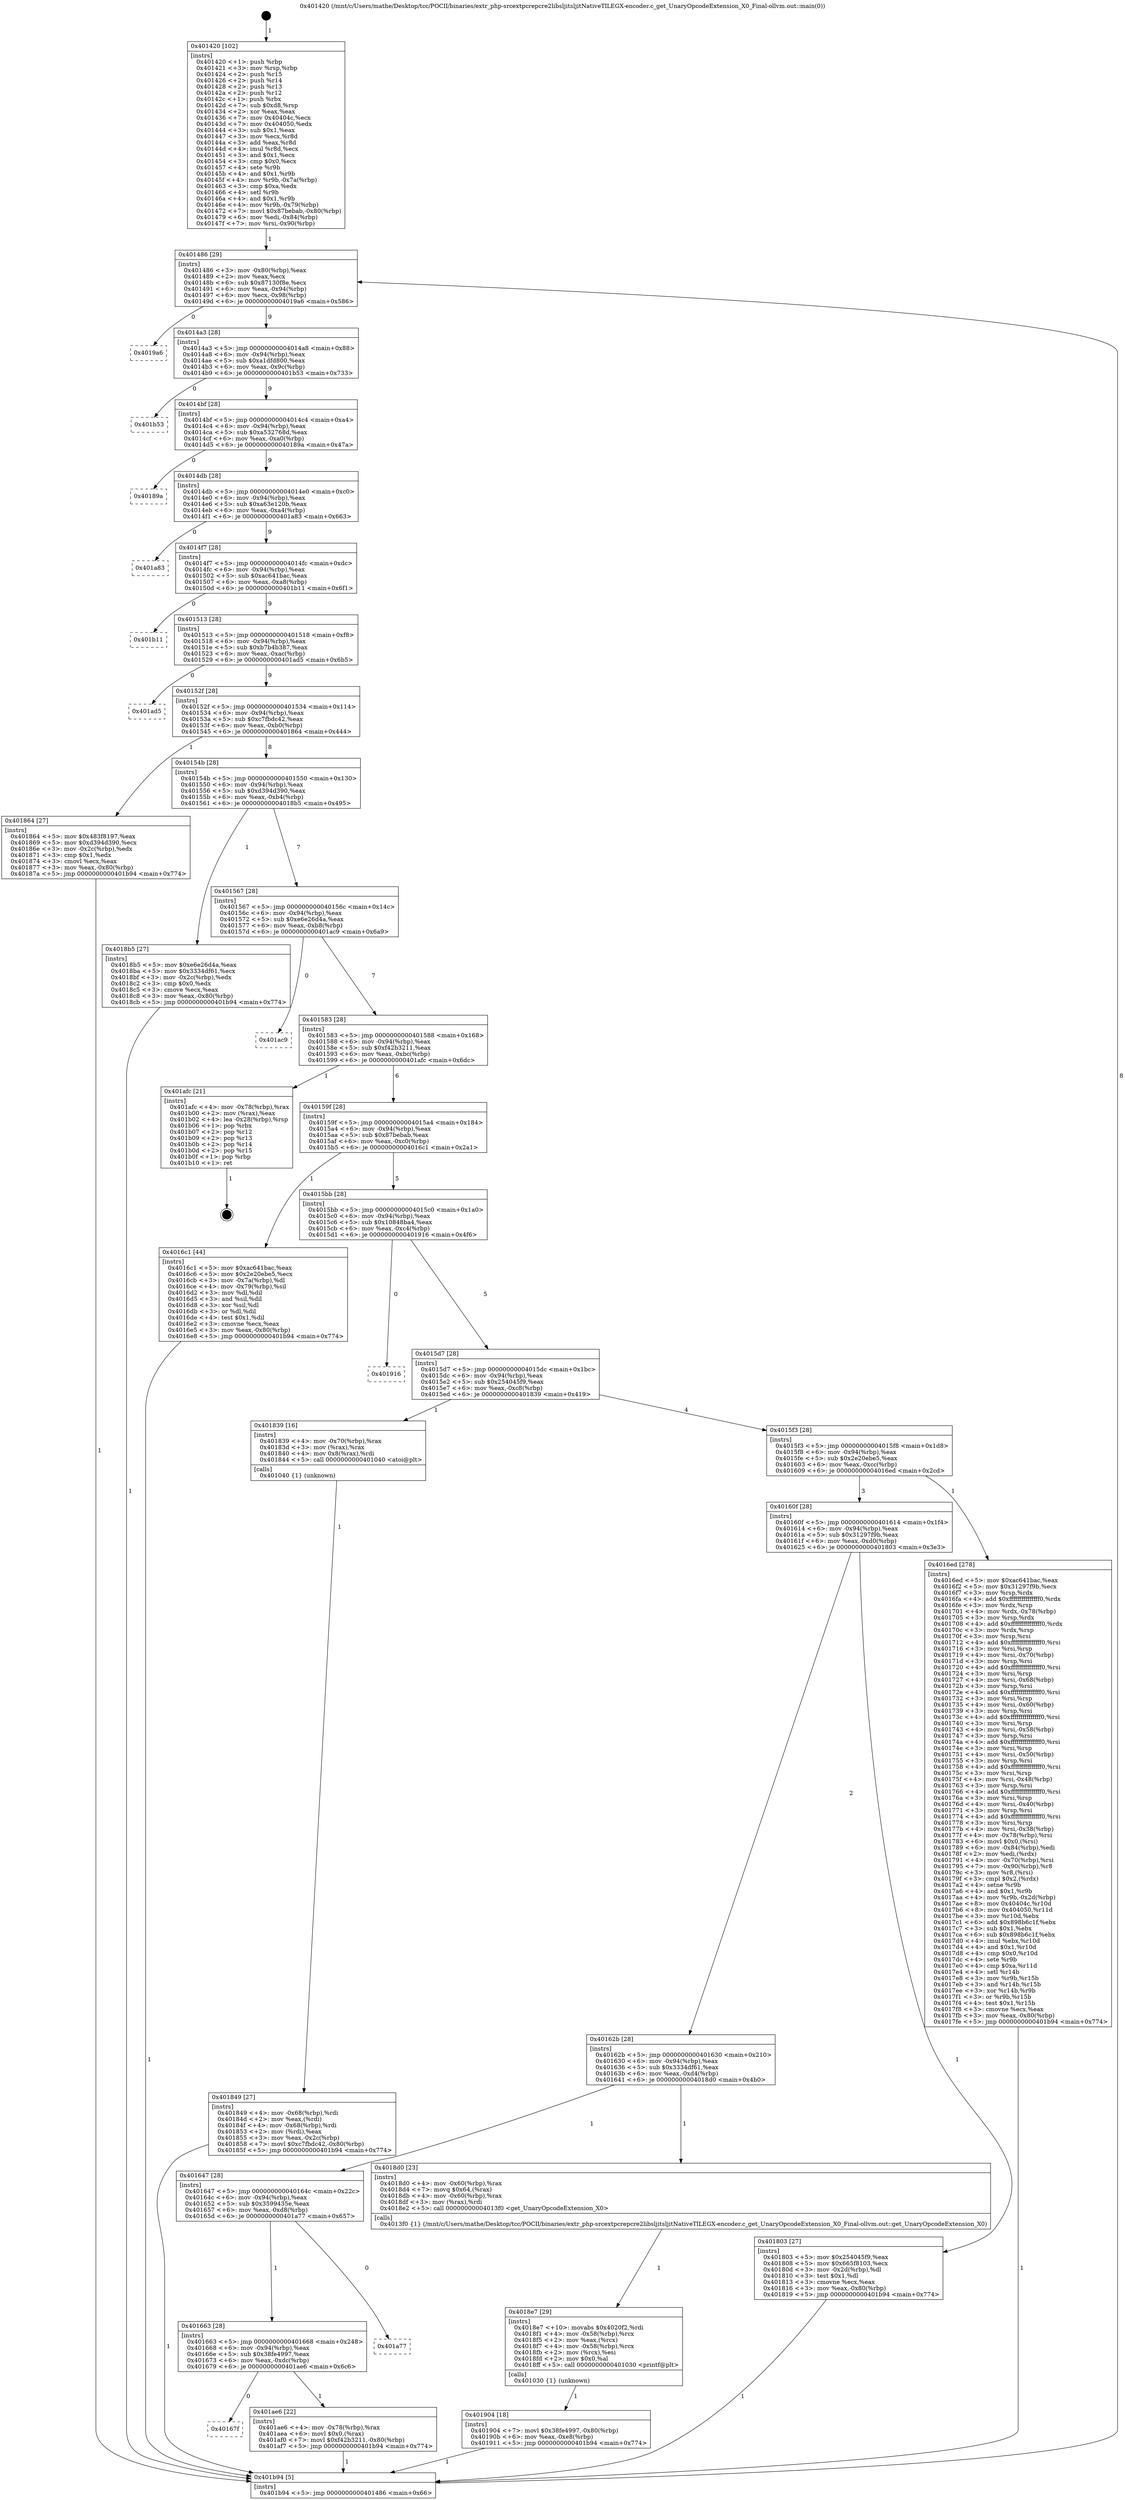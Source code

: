 digraph "0x401420" {
  label = "0x401420 (/mnt/c/Users/mathe/Desktop/tcc/POCII/binaries/extr_php-srcextpcrepcre2libsljitsljitNativeTILEGX-encoder.c_get_UnaryOpcodeExtension_X0_Final-ollvm.out::main(0))"
  labelloc = "t"
  node[shape=record]

  Entry [label="",width=0.3,height=0.3,shape=circle,fillcolor=black,style=filled]
  "0x401486" [label="{
     0x401486 [29]\l
     | [instrs]\l
     &nbsp;&nbsp;0x401486 \<+3\>: mov -0x80(%rbp),%eax\l
     &nbsp;&nbsp;0x401489 \<+2\>: mov %eax,%ecx\l
     &nbsp;&nbsp;0x40148b \<+6\>: sub $0x87130f8e,%ecx\l
     &nbsp;&nbsp;0x401491 \<+6\>: mov %eax,-0x94(%rbp)\l
     &nbsp;&nbsp;0x401497 \<+6\>: mov %ecx,-0x98(%rbp)\l
     &nbsp;&nbsp;0x40149d \<+6\>: je 00000000004019a6 \<main+0x586\>\l
  }"]
  "0x4019a6" [label="{
     0x4019a6\l
  }", style=dashed]
  "0x4014a3" [label="{
     0x4014a3 [28]\l
     | [instrs]\l
     &nbsp;&nbsp;0x4014a3 \<+5\>: jmp 00000000004014a8 \<main+0x88\>\l
     &nbsp;&nbsp;0x4014a8 \<+6\>: mov -0x94(%rbp),%eax\l
     &nbsp;&nbsp;0x4014ae \<+5\>: sub $0xa1dfd800,%eax\l
     &nbsp;&nbsp;0x4014b3 \<+6\>: mov %eax,-0x9c(%rbp)\l
     &nbsp;&nbsp;0x4014b9 \<+6\>: je 0000000000401b53 \<main+0x733\>\l
  }"]
  Exit [label="",width=0.3,height=0.3,shape=circle,fillcolor=black,style=filled,peripheries=2]
  "0x401b53" [label="{
     0x401b53\l
  }", style=dashed]
  "0x4014bf" [label="{
     0x4014bf [28]\l
     | [instrs]\l
     &nbsp;&nbsp;0x4014bf \<+5\>: jmp 00000000004014c4 \<main+0xa4\>\l
     &nbsp;&nbsp;0x4014c4 \<+6\>: mov -0x94(%rbp),%eax\l
     &nbsp;&nbsp;0x4014ca \<+5\>: sub $0xa532768d,%eax\l
     &nbsp;&nbsp;0x4014cf \<+6\>: mov %eax,-0xa0(%rbp)\l
     &nbsp;&nbsp;0x4014d5 \<+6\>: je 000000000040189a \<main+0x47a\>\l
  }"]
  "0x40167f" [label="{
     0x40167f\l
  }", style=dashed]
  "0x40189a" [label="{
     0x40189a\l
  }", style=dashed]
  "0x4014db" [label="{
     0x4014db [28]\l
     | [instrs]\l
     &nbsp;&nbsp;0x4014db \<+5\>: jmp 00000000004014e0 \<main+0xc0\>\l
     &nbsp;&nbsp;0x4014e0 \<+6\>: mov -0x94(%rbp),%eax\l
     &nbsp;&nbsp;0x4014e6 \<+5\>: sub $0xa63e120b,%eax\l
     &nbsp;&nbsp;0x4014eb \<+6\>: mov %eax,-0xa4(%rbp)\l
     &nbsp;&nbsp;0x4014f1 \<+6\>: je 0000000000401a83 \<main+0x663\>\l
  }"]
  "0x401ae6" [label="{
     0x401ae6 [22]\l
     | [instrs]\l
     &nbsp;&nbsp;0x401ae6 \<+4\>: mov -0x78(%rbp),%rax\l
     &nbsp;&nbsp;0x401aea \<+6\>: movl $0x0,(%rax)\l
     &nbsp;&nbsp;0x401af0 \<+7\>: movl $0xf42b3211,-0x80(%rbp)\l
     &nbsp;&nbsp;0x401af7 \<+5\>: jmp 0000000000401b94 \<main+0x774\>\l
  }"]
  "0x401a83" [label="{
     0x401a83\l
  }", style=dashed]
  "0x4014f7" [label="{
     0x4014f7 [28]\l
     | [instrs]\l
     &nbsp;&nbsp;0x4014f7 \<+5\>: jmp 00000000004014fc \<main+0xdc\>\l
     &nbsp;&nbsp;0x4014fc \<+6\>: mov -0x94(%rbp),%eax\l
     &nbsp;&nbsp;0x401502 \<+5\>: sub $0xac641bac,%eax\l
     &nbsp;&nbsp;0x401507 \<+6\>: mov %eax,-0xa8(%rbp)\l
     &nbsp;&nbsp;0x40150d \<+6\>: je 0000000000401b11 \<main+0x6f1\>\l
  }"]
  "0x401663" [label="{
     0x401663 [28]\l
     | [instrs]\l
     &nbsp;&nbsp;0x401663 \<+5\>: jmp 0000000000401668 \<main+0x248\>\l
     &nbsp;&nbsp;0x401668 \<+6\>: mov -0x94(%rbp),%eax\l
     &nbsp;&nbsp;0x40166e \<+5\>: sub $0x38fe4997,%eax\l
     &nbsp;&nbsp;0x401673 \<+6\>: mov %eax,-0xdc(%rbp)\l
     &nbsp;&nbsp;0x401679 \<+6\>: je 0000000000401ae6 \<main+0x6c6\>\l
  }"]
  "0x401b11" [label="{
     0x401b11\l
  }", style=dashed]
  "0x401513" [label="{
     0x401513 [28]\l
     | [instrs]\l
     &nbsp;&nbsp;0x401513 \<+5\>: jmp 0000000000401518 \<main+0xf8\>\l
     &nbsp;&nbsp;0x401518 \<+6\>: mov -0x94(%rbp),%eax\l
     &nbsp;&nbsp;0x40151e \<+5\>: sub $0xb7b4b387,%eax\l
     &nbsp;&nbsp;0x401523 \<+6\>: mov %eax,-0xac(%rbp)\l
     &nbsp;&nbsp;0x401529 \<+6\>: je 0000000000401ad5 \<main+0x6b5\>\l
  }"]
  "0x401a77" [label="{
     0x401a77\l
  }", style=dashed]
  "0x401ad5" [label="{
     0x401ad5\l
  }", style=dashed]
  "0x40152f" [label="{
     0x40152f [28]\l
     | [instrs]\l
     &nbsp;&nbsp;0x40152f \<+5\>: jmp 0000000000401534 \<main+0x114\>\l
     &nbsp;&nbsp;0x401534 \<+6\>: mov -0x94(%rbp),%eax\l
     &nbsp;&nbsp;0x40153a \<+5\>: sub $0xc7fbdc42,%eax\l
     &nbsp;&nbsp;0x40153f \<+6\>: mov %eax,-0xb0(%rbp)\l
     &nbsp;&nbsp;0x401545 \<+6\>: je 0000000000401864 \<main+0x444\>\l
  }"]
  "0x401904" [label="{
     0x401904 [18]\l
     | [instrs]\l
     &nbsp;&nbsp;0x401904 \<+7\>: movl $0x38fe4997,-0x80(%rbp)\l
     &nbsp;&nbsp;0x40190b \<+6\>: mov %eax,-0xe8(%rbp)\l
     &nbsp;&nbsp;0x401911 \<+5\>: jmp 0000000000401b94 \<main+0x774\>\l
  }"]
  "0x401864" [label="{
     0x401864 [27]\l
     | [instrs]\l
     &nbsp;&nbsp;0x401864 \<+5\>: mov $0x483f8197,%eax\l
     &nbsp;&nbsp;0x401869 \<+5\>: mov $0xd394d390,%ecx\l
     &nbsp;&nbsp;0x40186e \<+3\>: mov -0x2c(%rbp),%edx\l
     &nbsp;&nbsp;0x401871 \<+3\>: cmp $0x1,%edx\l
     &nbsp;&nbsp;0x401874 \<+3\>: cmovl %ecx,%eax\l
     &nbsp;&nbsp;0x401877 \<+3\>: mov %eax,-0x80(%rbp)\l
     &nbsp;&nbsp;0x40187a \<+5\>: jmp 0000000000401b94 \<main+0x774\>\l
  }"]
  "0x40154b" [label="{
     0x40154b [28]\l
     | [instrs]\l
     &nbsp;&nbsp;0x40154b \<+5\>: jmp 0000000000401550 \<main+0x130\>\l
     &nbsp;&nbsp;0x401550 \<+6\>: mov -0x94(%rbp),%eax\l
     &nbsp;&nbsp;0x401556 \<+5\>: sub $0xd394d390,%eax\l
     &nbsp;&nbsp;0x40155b \<+6\>: mov %eax,-0xb4(%rbp)\l
     &nbsp;&nbsp;0x401561 \<+6\>: je 00000000004018b5 \<main+0x495\>\l
  }"]
  "0x4018e7" [label="{
     0x4018e7 [29]\l
     | [instrs]\l
     &nbsp;&nbsp;0x4018e7 \<+10\>: movabs $0x4020f2,%rdi\l
     &nbsp;&nbsp;0x4018f1 \<+4\>: mov -0x58(%rbp),%rcx\l
     &nbsp;&nbsp;0x4018f5 \<+2\>: mov %eax,(%rcx)\l
     &nbsp;&nbsp;0x4018f7 \<+4\>: mov -0x58(%rbp),%rcx\l
     &nbsp;&nbsp;0x4018fb \<+2\>: mov (%rcx),%esi\l
     &nbsp;&nbsp;0x4018fd \<+2\>: mov $0x0,%al\l
     &nbsp;&nbsp;0x4018ff \<+5\>: call 0000000000401030 \<printf@plt\>\l
     | [calls]\l
     &nbsp;&nbsp;0x401030 \{1\} (unknown)\l
  }"]
  "0x4018b5" [label="{
     0x4018b5 [27]\l
     | [instrs]\l
     &nbsp;&nbsp;0x4018b5 \<+5\>: mov $0xe6e26d4a,%eax\l
     &nbsp;&nbsp;0x4018ba \<+5\>: mov $0x3334df61,%ecx\l
     &nbsp;&nbsp;0x4018bf \<+3\>: mov -0x2c(%rbp),%edx\l
     &nbsp;&nbsp;0x4018c2 \<+3\>: cmp $0x0,%edx\l
     &nbsp;&nbsp;0x4018c5 \<+3\>: cmove %ecx,%eax\l
     &nbsp;&nbsp;0x4018c8 \<+3\>: mov %eax,-0x80(%rbp)\l
     &nbsp;&nbsp;0x4018cb \<+5\>: jmp 0000000000401b94 \<main+0x774\>\l
  }"]
  "0x401567" [label="{
     0x401567 [28]\l
     | [instrs]\l
     &nbsp;&nbsp;0x401567 \<+5\>: jmp 000000000040156c \<main+0x14c\>\l
     &nbsp;&nbsp;0x40156c \<+6\>: mov -0x94(%rbp),%eax\l
     &nbsp;&nbsp;0x401572 \<+5\>: sub $0xe6e26d4a,%eax\l
     &nbsp;&nbsp;0x401577 \<+6\>: mov %eax,-0xb8(%rbp)\l
     &nbsp;&nbsp;0x40157d \<+6\>: je 0000000000401ac9 \<main+0x6a9\>\l
  }"]
  "0x401647" [label="{
     0x401647 [28]\l
     | [instrs]\l
     &nbsp;&nbsp;0x401647 \<+5\>: jmp 000000000040164c \<main+0x22c\>\l
     &nbsp;&nbsp;0x40164c \<+6\>: mov -0x94(%rbp),%eax\l
     &nbsp;&nbsp;0x401652 \<+5\>: sub $0x3599435e,%eax\l
     &nbsp;&nbsp;0x401657 \<+6\>: mov %eax,-0xd8(%rbp)\l
     &nbsp;&nbsp;0x40165d \<+6\>: je 0000000000401a77 \<main+0x657\>\l
  }"]
  "0x401ac9" [label="{
     0x401ac9\l
  }", style=dashed]
  "0x401583" [label="{
     0x401583 [28]\l
     | [instrs]\l
     &nbsp;&nbsp;0x401583 \<+5\>: jmp 0000000000401588 \<main+0x168\>\l
     &nbsp;&nbsp;0x401588 \<+6\>: mov -0x94(%rbp),%eax\l
     &nbsp;&nbsp;0x40158e \<+5\>: sub $0xf42b3211,%eax\l
     &nbsp;&nbsp;0x401593 \<+6\>: mov %eax,-0xbc(%rbp)\l
     &nbsp;&nbsp;0x401599 \<+6\>: je 0000000000401afc \<main+0x6dc\>\l
  }"]
  "0x4018d0" [label="{
     0x4018d0 [23]\l
     | [instrs]\l
     &nbsp;&nbsp;0x4018d0 \<+4\>: mov -0x60(%rbp),%rax\l
     &nbsp;&nbsp;0x4018d4 \<+7\>: movq $0x64,(%rax)\l
     &nbsp;&nbsp;0x4018db \<+4\>: mov -0x60(%rbp),%rax\l
     &nbsp;&nbsp;0x4018df \<+3\>: mov (%rax),%rdi\l
     &nbsp;&nbsp;0x4018e2 \<+5\>: call 00000000004013f0 \<get_UnaryOpcodeExtension_X0\>\l
     | [calls]\l
     &nbsp;&nbsp;0x4013f0 \{1\} (/mnt/c/Users/mathe/Desktop/tcc/POCII/binaries/extr_php-srcextpcrepcre2libsljitsljitNativeTILEGX-encoder.c_get_UnaryOpcodeExtension_X0_Final-ollvm.out::get_UnaryOpcodeExtension_X0)\l
  }"]
  "0x401afc" [label="{
     0x401afc [21]\l
     | [instrs]\l
     &nbsp;&nbsp;0x401afc \<+4\>: mov -0x78(%rbp),%rax\l
     &nbsp;&nbsp;0x401b00 \<+2\>: mov (%rax),%eax\l
     &nbsp;&nbsp;0x401b02 \<+4\>: lea -0x28(%rbp),%rsp\l
     &nbsp;&nbsp;0x401b06 \<+1\>: pop %rbx\l
     &nbsp;&nbsp;0x401b07 \<+2\>: pop %r12\l
     &nbsp;&nbsp;0x401b09 \<+2\>: pop %r13\l
     &nbsp;&nbsp;0x401b0b \<+2\>: pop %r14\l
     &nbsp;&nbsp;0x401b0d \<+2\>: pop %r15\l
     &nbsp;&nbsp;0x401b0f \<+1\>: pop %rbp\l
     &nbsp;&nbsp;0x401b10 \<+1\>: ret\l
  }"]
  "0x40159f" [label="{
     0x40159f [28]\l
     | [instrs]\l
     &nbsp;&nbsp;0x40159f \<+5\>: jmp 00000000004015a4 \<main+0x184\>\l
     &nbsp;&nbsp;0x4015a4 \<+6\>: mov -0x94(%rbp),%eax\l
     &nbsp;&nbsp;0x4015aa \<+5\>: sub $0x87bebab,%eax\l
     &nbsp;&nbsp;0x4015af \<+6\>: mov %eax,-0xc0(%rbp)\l
     &nbsp;&nbsp;0x4015b5 \<+6\>: je 00000000004016c1 \<main+0x2a1\>\l
  }"]
  "0x401849" [label="{
     0x401849 [27]\l
     | [instrs]\l
     &nbsp;&nbsp;0x401849 \<+4\>: mov -0x68(%rbp),%rdi\l
     &nbsp;&nbsp;0x40184d \<+2\>: mov %eax,(%rdi)\l
     &nbsp;&nbsp;0x40184f \<+4\>: mov -0x68(%rbp),%rdi\l
     &nbsp;&nbsp;0x401853 \<+2\>: mov (%rdi),%eax\l
     &nbsp;&nbsp;0x401855 \<+3\>: mov %eax,-0x2c(%rbp)\l
     &nbsp;&nbsp;0x401858 \<+7\>: movl $0xc7fbdc42,-0x80(%rbp)\l
     &nbsp;&nbsp;0x40185f \<+5\>: jmp 0000000000401b94 \<main+0x774\>\l
  }"]
  "0x4016c1" [label="{
     0x4016c1 [44]\l
     | [instrs]\l
     &nbsp;&nbsp;0x4016c1 \<+5\>: mov $0xac641bac,%eax\l
     &nbsp;&nbsp;0x4016c6 \<+5\>: mov $0x2e20ebe5,%ecx\l
     &nbsp;&nbsp;0x4016cb \<+3\>: mov -0x7a(%rbp),%dl\l
     &nbsp;&nbsp;0x4016ce \<+4\>: mov -0x79(%rbp),%sil\l
     &nbsp;&nbsp;0x4016d2 \<+3\>: mov %dl,%dil\l
     &nbsp;&nbsp;0x4016d5 \<+3\>: and %sil,%dil\l
     &nbsp;&nbsp;0x4016d8 \<+3\>: xor %sil,%dl\l
     &nbsp;&nbsp;0x4016db \<+3\>: or %dl,%dil\l
     &nbsp;&nbsp;0x4016de \<+4\>: test $0x1,%dil\l
     &nbsp;&nbsp;0x4016e2 \<+3\>: cmovne %ecx,%eax\l
     &nbsp;&nbsp;0x4016e5 \<+3\>: mov %eax,-0x80(%rbp)\l
     &nbsp;&nbsp;0x4016e8 \<+5\>: jmp 0000000000401b94 \<main+0x774\>\l
  }"]
  "0x4015bb" [label="{
     0x4015bb [28]\l
     | [instrs]\l
     &nbsp;&nbsp;0x4015bb \<+5\>: jmp 00000000004015c0 \<main+0x1a0\>\l
     &nbsp;&nbsp;0x4015c0 \<+6\>: mov -0x94(%rbp),%eax\l
     &nbsp;&nbsp;0x4015c6 \<+5\>: sub $0x10848ba4,%eax\l
     &nbsp;&nbsp;0x4015cb \<+6\>: mov %eax,-0xc4(%rbp)\l
     &nbsp;&nbsp;0x4015d1 \<+6\>: je 0000000000401916 \<main+0x4f6\>\l
  }"]
  "0x401b94" [label="{
     0x401b94 [5]\l
     | [instrs]\l
     &nbsp;&nbsp;0x401b94 \<+5\>: jmp 0000000000401486 \<main+0x66\>\l
  }"]
  "0x401420" [label="{
     0x401420 [102]\l
     | [instrs]\l
     &nbsp;&nbsp;0x401420 \<+1\>: push %rbp\l
     &nbsp;&nbsp;0x401421 \<+3\>: mov %rsp,%rbp\l
     &nbsp;&nbsp;0x401424 \<+2\>: push %r15\l
     &nbsp;&nbsp;0x401426 \<+2\>: push %r14\l
     &nbsp;&nbsp;0x401428 \<+2\>: push %r13\l
     &nbsp;&nbsp;0x40142a \<+2\>: push %r12\l
     &nbsp;&nbsp;0x40142c \<+1\>: push %rbx\l
     &nbsp;&nbsp;0x40142d \<+7\>: sub $0xd8,%rsp\l
     &nbsp;&nbsp;0x401434 \<+2\>: xor %eax,%eax\l
     &nbsp;&nbsp;0x401436 \<+7\>: mov 0x40404c,%ecx\l
     &nbsp;&nbsp;0x40143d \<+7\>: mov 0x404050,%edx\l
     &nbsp;&nbsp;0x401444 \<+3\>: sub $0x1,%eax\l
     &nbsp;&nbsp;0x401447 \<+3\>: mov %ecx,%r8d\l
     &nbsp;&nbsp;0x40144a \<+3\>: add %eax,%r8d\l
     &nbsp;&nbsp;0x40144d \<+4\>: imul %r8d,%ecx\l
     &nbsp;&nbsp;0x401451 \<+3\>: and $0x1,%ecx\l
     &nbsp;&nbsp;0x401454 \<+3\>: cmp $0x0,%ecx\l
     &nbsp;&nbsp;0x401457 \<+4\>: sete %r9b\l
     &nbsp;&nbsp;0x40145b \<+4\>: and $0x1,%r9b\l
     &nbsp;&nbsp;0x40145f \<+4\>: mov %r9b,-0x7a(%rbp)\l
     &nbsp;&nbsp;0x401463 \<+3\>: cmp $0xa,%edx\l
     &nbsp;&nbsp;0x401466 \<+4\>: setl %r9b\l
     &nbsp;&nbsp;0x40146a \<+4\>: and $0x1,%r9b\l
     &nbsp;&nbsp;0x40146e \<+4\>: mov %r9b,-0x79(%rbp)\l
     &nbsp;&nbsp;0x401472 \<+7\>: movl $0x87bebab,-0x80(%rbp)\l
     &nbsp;&nbsp;0x401479 \<+6\>: mov %edi,-0x84(%rbp)\l
     &nbsp;&nbsp;0x40147f \<+7\>: mov %rsi,-0x90(%rbp)\l
  }"]
  "0x40162b" [label="{
     0x40162b [28]\l
     | [instrs]\l
     &nbsp;&nbsp;0x40162b \<+5\>: jmp 0000000000401630 \<main+0x210\>\l
     &nbsp;&nbsp;0x401630 \<+6\>: mov -0x94(%rbp),%eax\l
     &nbsp;&nbsp;0x401636 \<+5\>: sub $0x3334df61,%eax\l
     &nbsp;&nbsp;0x40163b \<+6\>: mov %eax,-0xd4(%rbp)\l
     &nbsp;&nbsp;0x401641 \<+6\>: je 00000000004018d0 \<main+0x4b0\>\l
  }"]
  "0x401916" [label="{
     0x401916\l
  }", style=dashed]
  "0x4015d7" [label="{
     0x4015d7 [28]\l
     | [instrs]\l
     &nbsp;&nbsp;0x4015d7 \<+5\>: jmp 00000000004015dc \<main+0x1bc\>\l
     &nbsp;&nbsp;0x4015dc \<+6\>: mov -0x94(%rbp),%eax\l
     &nbsp;&nbsp;0x4015e2 \<+5\>: sub $0x254045f9,%eax\l
     &nbsp;&nbsp;0x4015e7 \<+6\>: mov %eax,-0xc8(%rbp)\l
     &nbsp;&nbsp;0x4015ed \<+6\>: je 0000000000401839 \<main+0x419\>\l
  }"]
  "0x401803" [label="{
     0x401803 [27]\l
     | [instrs]\l
     &nbsp;&nbsp;0x401803 \<+5\>: mov $0x254045f9,%eax\l
     &nbsp;&nbsp;0x401808 \<+5\>: mov $0x665f8103,%ecx\l
     &nbsp;&nbsp;0x40180d \<+3\>: mov -0x2d(%rbp),%dl\l
     &nbsp;&nbsp;0x401810 \<+3\>: test $0x1,%dl\l
     &nbsp;&nbsp;0x401813 \<+3\>: cmovne %ecx,%eax\l
     &nbsp;&nbsp;0x401816 \<+3\>: mov %eax,-0x80(%rbp)\l
     &nbsp;&nbsp;0x401819 \<+5\>: jmp 0000000000401b94 \<main+0x774\>\l
  }"]
  "0x401839" [label="{
     0x401839 [16]\l
     | [instrs]\l
     &nbsp;&nbsp;0x401839 \<+4\>: mov -0x70(%rbp),%rax\l
     &nbsp;&nbsp;0x40183d \<+3\>: mov (%rax),%rax\l
     &nbsp;&nbsp;0x401840 \<+4\>: mov 0x8(%rax),%rdi\l
     &nbsp;&nbsp;0x401844 \<+5\>: call 0000000000401040 \<atoi@plt\>\l
     | [calls]\l
     &nbsp;&nbsp;0x401040 \{1\} (unknown)\l
  }"]
  "0x4015f3" [label="{
     0x4015f3 [28]\l
     | [instrs]\l
     &nbsp;&nbsp;0x4015f3 \<+5\>: jmp 00000000004015f8 \<main+0x1d8\>\l
     &nbsp;&nbsp;0x4015f8 \<+6\>: mov -0x94(%rbp),%eax\l
     &nbsp;&nbsp;0x4015fe \<+5\>: sub $0x2e20ebe5,%eax\l
     &nbsp;&nbsp;0x401603 \<+6\>: mov %eax,-0xcc(%rbp)\l
     &nbsp;&nbsp;0x401609 \<+6\>: je 00000000004016ed \<main+0x2cd\>\l
  }"]
  "0x40160f" [label="{
     0x40160f [28]\l
     | [instrs]\l
     &nbsp;&nbsp;0x40160f \<+5\>: jmp 0000000000401614 \<main+0x1f4\>\l
     &nbsp;&nbsp;0x401614 \<+6\>: mov -0x94(%rbp),%eax\l
     &nbsp;&nbsp;0x40161a \<+5\>: sub $0x31297f9b,%eax\l
     &nbsp;&nbsp;0x40161f \<+6\>: mov %eax,-0xd0(%rbp)\l
     &nbsp;&nbsp;0x401625 \<+6\>: je 0000000000401803 \<main+0x3e3\>\l
  }"]
  "0x4016ed" [label="{
     0x4016ed [278]\l
     | [instrs]\l
     &nbsp;&nbsp;0x4016ed \<+5\>: mov $0xac641bac,%eax\l
     &nbsp;&nbsp;0x4016f2 \<+5\>: mov $0x31297f9b,%ecx\l
     &nbsp;&nbsp;0x4016f7 \<+3\>: mov %rsp,%rdx\l
     &nbsp;&nbsp;0x4016fa \<+4\>: add $0xfffffffffffffff0,%rdx\l
     &nbsp;&nbsp;0x4016fe \<+3\>: mov %rdx,%rsp\l
     &nbsp;&nbsp;0x401701 \<+4\>: mov %rdx,-0x78(%rbp)\l
     &nbsp;&nbsp;0x401705 \<+3\>: mov %rsp,%rdx\l
     &nbsp;&nbsp;0x401708 \<+4\>: add $0xfffffffffffffff0,%rdx\l
     &nbsp;&nbsp;0x40170c \<+3\>: mov %rdx,%rsp\l
     &nbsp;&nbsp;0x40170f \<+3\>: mov %rsp,%rsi\l
     &nbsp;&nbsp;0x401712 \<+4\>: add $0xfffffffffffffff0,%rsi\l
     &nbsp;&nbsp;0x401716 \<+3\>: mov %rsi,%rsp\l
     &nbsp;&nbsp;0x401719 \<+4\>: mov %rsi,-0x70(%rbp)\l
     &nbsp;&nbsp;0x40171d \<+3\>: mov %rsp,%rsi\l
     &nbsp;&nbsp;0x401720 \<+4\>: add $0xfffffffffffffff0,%rsi\l
     &nbsp;&nbsp;0x401724 \<+3\>: mov %rsi,%rsp\l
     &nbsp;&nbsp;0x401727 \<+4\>: mov %rsi,-0x68(%rbp)\l
     &nbsp;&nbsp;0x40172b \<+3\>: mov %rsp,%rsi\l
     &nbsp;&nbsp;0x40172e \<+4\>: add $0xfffffffffffffff0,%rsi\l
     &nbsp;&nbsp;0x401732 \<+3\>: mov %rsi,%rsp\l
     &nbsp;&nbsp;0x401735 \<+4\>: mov %rsi,-0x60(%rbp)\l
     &nbsp;&nbsp;0x401739 \<+3\>: mov %rsp,%rsi\l
     &nbsp;&nbsp;0x40173c \<+4\>: add $0xfffffffffffffff0,%rsi\l
     &nbsp;&nbsp;0x401740 \<+3\>: mov %rsi,%rsp\l
     &nbsp;&nbsp;0x401743 \<+4\>: mov %rsi,-0x58(%rbp)\l
     &nbsp;&nbsp;0x401747 \<+3\>: mov %rsp,%rsi\l
     &nbsp;&nbsp;0x40174a \<+4\>: add $0xfffffffffffffff0,%rsi\l
     &nbsp;&nbsp;0x40174e \<+3\>: mov %rsi,%rsp\l
     &nbsp;&nbsp;0x401751 \<+4\>: mov %rsi,-0x50(%rbp)\l
     &nbsp;&nbsp;0x401755 \<+3\>: mov %rsp,%rsi\l
     &nbsp;&nbsp;0x401758 \<+4\>: add $0xfffffffffffffff0,%rsi\l
     &nbsp;&nbsp;0x40175c \<+3\>: mov %rsi,%rsp\l
     &nbsp;&nbsp;0x40175f \<+4\>: mov %rsi,-0x48(%rbp)\l
     &nbsp;&nbsp;0x401763 \<+3\>: mov %rsp,%rsi\l
     &nbsp;&nbsp;0x401766 \<+4\>: add $0xfffffffffffffff0,%rsi\l
     &nbsp;&nbsp;0x40176a \<+3\>: mov %rsi,%rsp\l
     &nbsp;&nbsp;0x40176d \<+4\>: mov %rsi,-0x40(%rbp)\l
     &nbsp;&nbsp;0x401771 \<+3\>: mov %rsp,%rsi\l
     &nbsp;&nbsp;0x401774 \<+4\>: add $0xfffffffffffffff0,%rsi\l
     &nbsp;&nbsp;0x401778 \<+3\>: mov %rsi,%rsp\l
     &nbsp;&nbsp;0x40177b \<+4\>: mov %rsi,-0x38(%rbp)\l
     &nbsp;&nbsp;0x40177f \<+4\>: mov -0x78(%rbp),%rsi\l
     &nbsp;&nbsp;0x401783 \<+6\>: movl $0x0,(%rsi)\l
     &nbsp;&nbsp;0x401789 \<+6\>: mov -0x84(%rbp),%edi\l
     &nbsp;&nbsp;0x40178f \<+2\>: mov %edi,(%rdx)\l
     &nbsp;&nbsp;0x401791 \<+4\>: mov -0x70(%rbp),%rsi\l
     &nbsp;&nbsp;0x401795 \<+7\>: mov -0x90(%rbp),%r8\l
     &nbsp;&nbsp;0x40179c \<+3\>: mov %r8,(%rsi)\l
     &nbsp;&nbsp;0x40179f \<+3\>: cmpl $0x2,(%rdx)\l
     &nbsp;&nbsp;0x4017a2 \<+4\>: setne %r9b\l
     &nbsp;&nbsp;0x4017a6 \<+4\>: and $0x1,%r9b\l
     &nbsp;&nbsp;0x4017aa \<+4\>: mov %r9b,-0x2d(%rbp)\l
     &nbsp;&nbsp;0x4017ae \<+8\>: mov 0x40404c,%r10d\l
     &nbsp;&nbsp;0x4017b6 \<+8\>: mov 0x404050,%r11d\l
     &nbsp;&nbsp;0x4017be \<+3\>: mov %r10d,%ebx\l
     &nbsp;&nbsp;0x4017c1 \<+6\>: add $0x898b6c1f,%ebx\l
     &nbsp;&nbsp;0x4017c7 \<+3\>: sub $0x1,%ebx\l
     &nbsp;&nbsp;0x4017ca \<+6\>: sub $0x898b6c1f,%ebx\l
     &nbsp;&nbsp;0x4017d0 \<+4\>: imul %ebx,%r10d\l
     &nbsp;&nbsp;0x4017d4 \<+4\>: and $0x1,%r10d\l
     &nbsp;&nbsp;0x4017d8 \<+4\>: cmp $0x0,%r10d\l
     &nbsp;&nbsp;0x4017dc \<+4\>: sete %r9b\l
     &nbsp;&nbsp;0x4017e0 \<+4\>: cmp $0xa,%r11d\l
     &nbsp;&nbsp;0x4017e4 \<+4\>: setl %r14b\l
     &nbsp;&nbsp;0x4017e8 \<+3\>: mov %r9b,%r15b\l
     &nbsp;&nbsp;0x4017eb \<+3\>: and %r14b,%r15b\l
     &nbsp;&nbsp;0x4017ee \<+3\>: xor %r14b,%r9b\l
     &nbsp;&nbsp;0x4017f1 \<+3\>: or %r9b,%r15b\l
     &nbsp;&nbsp;0x4017f4 \<+4\>: test $0x1,%r15b\l
     &nbsp;&nbsp;0x4017f8 \<+3\>: cmovne %ecx,%eax\l
     &nbsp;&nbsp;0x4017fb \<+3\>: mov %eax,-0x80(%rbp)\l
     &nbsp;&nbsp;0x4017fe \<+5\>: jmp 0000000000401b94 \<main+0x774\>\l
  }"]
  Entry -> "0x401420" [label=" 1"]
  "0x401486" -> "0x4019a6" [label=" 0"]
  "0x401486" -> "0x4014a3" [label=" 9"]
  "0x401afc" -> Exit [label=" 1"]
  "0x4014a3" -> "0x401b53" [label=" 0"]
  "0x4014a3" -> "0x4014bf" [label=" 9"]
  "0x401ae6" -> "0x401b94" [label=" 1"]
  "0x4014bf" -> "0x40189a" [label=" 0"]
  "0x4014bf" -> "0x4014db" [label=" 9"]
  "0x401663" -> "0x40167f" [label=" 0"]
  "0x4014db" -> "0x401a83" [label=" 0"]
  "0x4014db" -> "0x4014f7" [label=" 9"]
  "0x401663" -> "0x401ae6" [label=" 1"]
  "0x4014f7" -> "0x401b11" [label=" 0"]
  "0x4014f7" -> "0x401513" [label=" 9"]
  "0x401647" -> "0x401663" [label=" 1"]
  "0x401513" -> "0x401ad5" [label=" 0"]
  "0x401513" -> "0x40152f" [label=" 9"]
  "0x401647" -> "0x401a77" [label=" 0"]
  "0x40152f" -> "0x401864" [label=" 1"]
  "0x40152f" -> "0x40154b" [label=" 8"]
  "0x401904" -> "0x401b94" [label=" 1"]
  "0x40154b" -> "0x4018b5" [label=" 1"]
  "0x40154b" -> "0x401567" [label=" 7"]
  "0x4018e7" -> "0x401904" [label=" 1"]
  "0x401567" -> "0x401ac9" [label=" 0"]
  "0x401567" -> "0x401583" [label=" 7"]
  "0x4018d0" -> "0x4018e7" [label=" 1"]
  "0x401583" -> "0x401afc" [label=" 1"]
  "0x401583" -> "0x40159f" [label=" 6"]
  "0x40162b" -> "0x401647" [label=" 1"]
  "0x40159f" -> "0x4016c1" [label=" 1"]
  "0x40159f" -> "0x4015bb" [label=" 5"]
  "0x4016c1" -> "0x401b94" [label=" 1"]
  "0x401420" -> "0x401486" [label=" 1"]
  "0x401b94" -> "0x401486" [label=" 8"]
  "0x40162b" -> "0x4018d0" [label=" 1"]
  "0x4015bb" -> "0x401916" [label=" 0"]
  "0x4015bb" -> "0x4015d7" [label=" 5"]
  "0x4018b5" -> "0x401b94" [label=" 1"]
  "0x4015d7" -> "0x401839" [label=" 1"]
  "0x4015d7" -> "0x4015f3" [label=" 4"]
  "0x401864" -> "0x401b94" [label=" 1"]
  "0x4015f3" -> "0x4016ed" [label=" 1"]
  "0x4015f3" -> "0x40160f" [label=" 3"]
  "0x401839" -> "0x401849" [label=" 1"]
  "0x4016ed" -> "0x401b94" [label=" 1"]
  "0x401849" -> "0x401b94" [label=" 1"]
  "0x40160f" -> "0x401803" [label=" 1"]
  "0x40160f" -> "0x40162b" [label=" 2"]
  "0x401803" -> "0x401b94" [label=" 1"]
}
